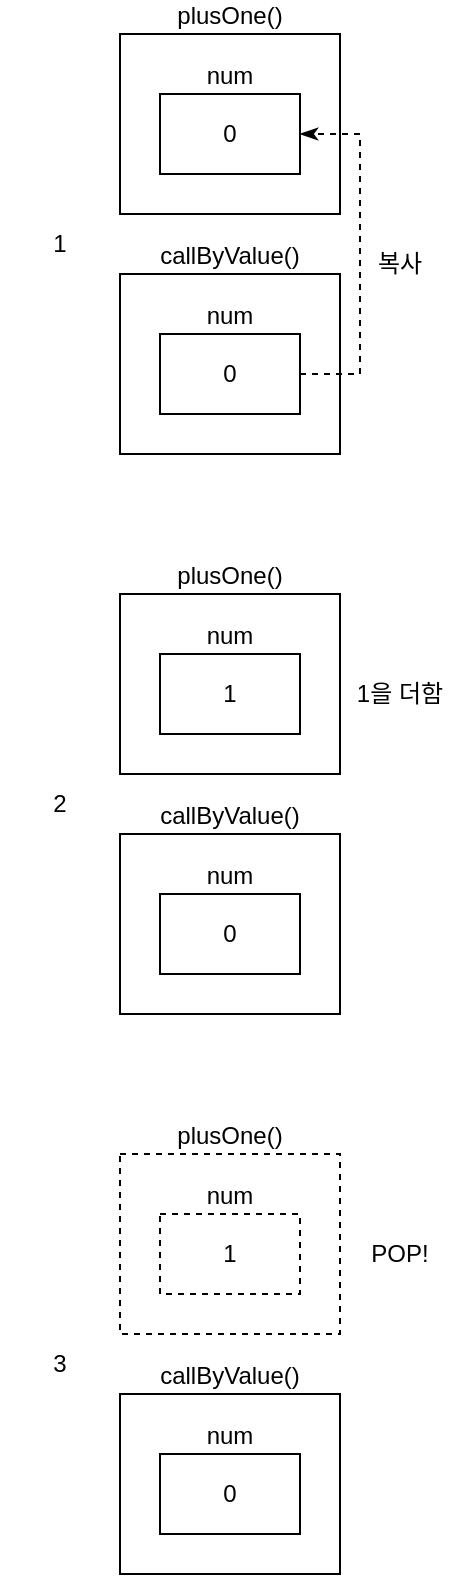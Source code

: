 <mxfile version="20.8.16" type="device"><diagram name="페이지-1" id="Z4dQGOupd1obMNWn22tx"><mxGraphModel dx="2074" dy="1214" grid="1" gridSize="10" guides="1" tooltips="1" connect="1" arrows="1" fold="1" page="1" pageScale="1" pageWidth="1600" pageHeight="900" math="0" shadow="0"><root><mxCell id="0"/><mxCell id="1" parent="0"/><mxCell id="sxcfKx_u-Br-KiPSI4EX-1" value="plusOne()" style="rounded=0;whiteSpace=wrap;html=1;labelPosition=center;verticalLabelPosition=top;align=center;verticalAlign=bottom;" parent="1" vertex="1"><mxGeometry x="680" y="40" width="110" height="90" as="geometry"/></mxCell><mxCell id="sxcfKx_u-Br-KiPSI4EX-3" value="callByValue()" style="rounded=0;whiteSpace=wrap;html=1;labelPosition=center;verticalLabelPosition=top;align=center;verticalAlign=bottom;" parent="1" vertex="1"><mxGeometry x="680" y="160" width="110" height="90" as="geometry"/></mxCell><mxCell id="sxcfKx_u-Br-KiPSI4EX-6" value="1" style="text;html=1;strokeColor=none;fillColor=none;align=center;verticalAlign=middle;whiteSpace=wrap;rounded=0;" parent="1" vertex="1"><mxGeometry x="620" y="130" width="60" height="30" as="geometry"/></mxCell><mxCell id="sxcfKx_u-Br-KiPSI4EX-24" value="" style="group" parent="1" vertex="1" connectable="0"><mxGeometry x="700" y="70" width="70" height="40" as="geometry"/></mxCell><mxCell id="sxcfKx_u-Br-KiPSI4EX-2" value="num" style="rounded=0;whiteSpace=wrap;html=1;labelPosition=center;verticalLabelPosition=top;align=center;verticalAlign=bottom;" parent="sxcfKx_u-Br-KiPSI4EX-24" vertex="1"><mxGeometry width="70" height="40" as="geometry"/></mxCell><mxCell id="sxcfKx_u-Br-KiPSI4EX-23" value="0" style="text;html=1;strokeColor=none;fillColor=none;align=center;verticalAlign=middle;whiteSpace=wrap;rounded=0;" parent="sxcfKx_u-Br-KiPSI4EX-24" vertex="1"><mxGeometry x="5" y="5" width="60" height="30" as="geometry"/></mxCell><mxCell id="sxcfKx_u-Br-KiPSI4EX-25" value="" style="group" parent="1" vertex="1" connectable="0"><mxGeometry x="700" y="190" width="70" height="40" as="geometry"/></mxCell><mxCell id="sxcfKx_u-Br-KiPSI4EX-4" value="num" style="rounded=0;whiteSpace=wrap;html=1;labelPosition=center;verticalLabelPosition=top;align=center;verticalAlign=bottom;" parent="sxcfKx_u-Br-KiPSI4EX-25" vertex="1"><mxGeometry width="70" height="40" as="geometry"/></mxCell><mxCell id="sxcfKx_u-Br-KiPSI4EX-7" value="0" style="text;html=1;strokeColor=none;fillColor=none;align=center;verticalAlign=middle;whiteSpace=wrap;rounded=0;" parent="sxcfKx_u-Br-KiPSI4EX-25" vertex="1"><mxGeometry x="5" y="5" width="60" height="30" as="geometry"/></mxCell><mxCell id="sxcfKx_u-Br-KiPSI4EX-46" style="edgeStyle=orthogonalEdgeStyle;rounded=0;orthogonalLoop=1;jettySize=auto;html=1;exitX=1;exitY=0.5;exitDx=0;exitDy=0;dashed=1;entryX=1;entryY=0.5;entryDx=0;entryDy=0;endArrow=classicThin;endFill=1;" parent="1" source="sxcfKx_u-Br-KiPSI4EX-4" target="sxcfKx_u-Br-KiPSI4EX-2" edge="1"><mxGeometry relative="1" as="geometry"><Array as="points"><mxPoint x="800" y="210"/><mxPoint x="800" y="90"/></Array></mxGeometry></mxCell><mxCell id="sxcfKx_u-Br-KiPSI4EX-47" value="복사" style="text;html=1;strokeColor=none;fillColor=none;align=center;verticalAlign=middle;whiteSpace=wrap;rounded=0;" parent="1" vertex="1"><mxGeometry x="790" y="140" width="60" height="30" as="geometry"/></mxCell><mxCell id="sxcfKx_u-Br-KiPSI4EX-29" value="plusOne()" style="rounded=0;whiteSpace=wrap;html=1;labelPosition=center;verticalLabelPosition=top;align=center;verticalAlign=bottom;" parent="1" vertex="1"><mxGeometry x="680" y="320" width="110" height="90" as="geometry"/></mxCell><mxCell id="sxcfKx_u-Br-KiPSI4EX-30" value="callByValue()" style="rounded=0;whiteSpace=wrap;html=1;labelPosition=center;verticalLabelPosition=top;align=center;verticalAlign=bottom;" parent="1" vertex="1"><mxGeometry x="680" y="440" width="110" height="90" as="geometry"/></mxCell><mxCell id="sxcfKx_u-Br-KiPSI4EX-31" value="" style="group" parent="1" vertex="1" connectable="0"><mxGeometry x="700" y="350" width="70" height="40" as="geometry"/></mxCell><mxCell id="sxcfKx_u-Br-KiPSI4EX-32" value="num" style="rounded=0;whiteSpace=wrap;html=1;labelPosition=center;verticalLabelPosition=top;align=center;verticalAlign=bottom;" parent="sxcfKx_u-Br-KiPSI4EX-31" vertex="1"><mxGeometry width="70" height="40" as="geometry"/></mxCell><mxCell id="sxcfKx_u-Br-KiPSI4EX-33" value="1" style="text;html=1;strokeColor=none;fillColor=none;align=center;verticalAlign=middle;whiteSpace=wrap;rounded=0;" parent="sxcfKx_u-Br-KiPSI4EX-31" vertex="1"><mxGeometry x="5" y="5" width="60" height="30" as="geometry"/></mxCell><mxCell id="sxcfKx_u-Br-KiPSI4EX-34" value="" style="group" parent="1" vertex="1" connectable="0"><mxGeometry x="700" y="470" width="70" height="40" as="geometry"/></mxCell><mxCell id="sxcfKx_u-Br-KiPSI4EX-35" value="num" style="rounded=0;whiteSpace=wrap;html=1;labelPosition=center;verticalLabelPosition=top;align=center;verticalAlign=bottom;" parent="sxcfKx_u-Br-KiPSI4EX-34" vertex="1"><mxGeometry width="70" height="40" as="geometry"/></mxCell><mxCell id="sxcfKx_u-Br-KiPSI4EX-36" value="0" style="text;html=1;strokeColor=none;fillColor=none;align=center;verticalAlign=middle;whiteSpace=wrap;rounded=0;" parent="sxcfKx_u-Br-KiPSI4EX-34" vertex="1"><mxGeometry x="5" y="5" width="60" height="30" as="geometry"/></mxCell><mxCell id="sxcfKx_u-Br-KiPSI4EX-48" value="1을 더함" style="text;html=1;strokeColor=none;fillColor=none;align=center;verticalAlign=middle;whiteSpace=wrap;rounded=0;" parent="1" vertex="1"><mxGeometry x="790" y="355" width="60" height="30" as="geometry"/></mxCell><mxCell id="sxcfKx_u-Br-KiPSI4EX-50" value="2" style="text;html=1;strokeColor=none;fillColor=none;align=center;verticalAlign=middle;whiteSpace=wrap;rounded=0;" parent="1" vertex="1"><mxGeometry x="620" y="410" width="60" height="30" as="geometry"/></mxCell><mxCell id="sxcfKx_u-Br-KiPSI4EX-37" value="plusOne()" style="rounded=0;whiteSpace=wrap;html=1;labelPosition=center;verticalLabelPosition=top;align=center;verticalAlign=bottom;dashed=1;" parent="1" vertex="1"><mxGeometry x="680" y="600" width="110" height="90" as="geometry"/></mxCell><mxCell id="sxcfKx_u-Br-KiPSI4EX-38" value="callByValue()" style="rounded=0;whiteSpace=wrap;html=1;labelPosition=center;verticalLabelPosition=top;align=center;verticalAlign=bottom;" parent="1" vertex="1"><mxGeometry x="680" y="720" width="110" height="90" as="geometry"/></mxCell><mxCell id="sxcfKx_u-Br-KiPSI4EX-39" value="" style="group;dashed=1;" parent="1" vertex="1" connectable="0"><mxGeometry x="700" y="630" width="70" height="40" as="geometry"/></mxCell><mxCell id="sxcfKx_u-Br-KiPSI4EX-40" value="num" style="rounded=0;whiteSpace=wrap;html=1;labelPosition=center;verticalLabelPosition=top;align=center;verticalAlign=bottom;dashed=1;" parent="sxcfKx_u-Br-KiPSI4EX-39" vertex="1"><mxGeometry width="70" height="40" as="geometry"/></mxCell><mxCell id="sxcfKx_u-Br-KiPSI4EX-41" value="1" style="text;html=1;strokeColor=none;fillColor=none;align=center;verticalAlign=middle;whiteSpace=wrap;rounded=0;dashed=1;" parent="sxcfKx_u-Br-KiPSI4EX-39" vertex="1"><mxGeometry x="5" y="5" width="60" height="30" as="geometry"/></mxCell><mxCell id="sxcfKx_u-Br-KiPSI4EX-42" value="" style="group" parent="1" vertex="1" connectable="0"><mxGeometry x="700" y="750" width="70" height="40" as="geometry"/></mxCell><mxCell id="sxcfKx_u-Br-KiPSI4EX-43" value="num" style="rounded=0;whiteSpace=wrap;html=1;labelPosition=center;verticalLabelPosition=top;align=center;verticalAlign=bottom;" parent="sxcfKx_u-Br-KiPSI4EX-42" vertex="1"><mxGeometry width="70" height="40" as="geometry"/></mxCell><mxCell id="sxcfKx_u-Br-KiPSI4EX-44" value="0" style="text;html=1;strokeColor=none;fillColor=none;align=center;verticalAlign=middle;whiteSpace=wrap;rounded=0;" parent="sxcfKx_u-Br-KiPSI4EX-42" vertex="1"><mxGeometry x="5" y="5" width="60" height="30" as="geometry"/></mxCell><mxCell id="sxcfKx_u-Br-KiPSI4EX-49" value="POP!" style="text;html=1;strokeColor=none;fillColor=none;align=center;verticalAlign=middle;whiteSpace=wrap;rounded=0;" parent="1" vertex="1"><mxGeometry x="790" y="635" width="60" height="30" as="geometry"/></mxCell><mxCell id="sxcfKx_u-Br-KiPSI4EX-51" value="3" style="text;html=1;strokeColor=none;fillColor=none;align=center;verticalAlign=middle;whiteSpace=wrap;rounded=0;" parent="1" vertex="1"><mxGeometry x="620" y="690" width="60" height="30" as="geometry"/></mxCell></root></mxGraphModel></diagram></mxfile>